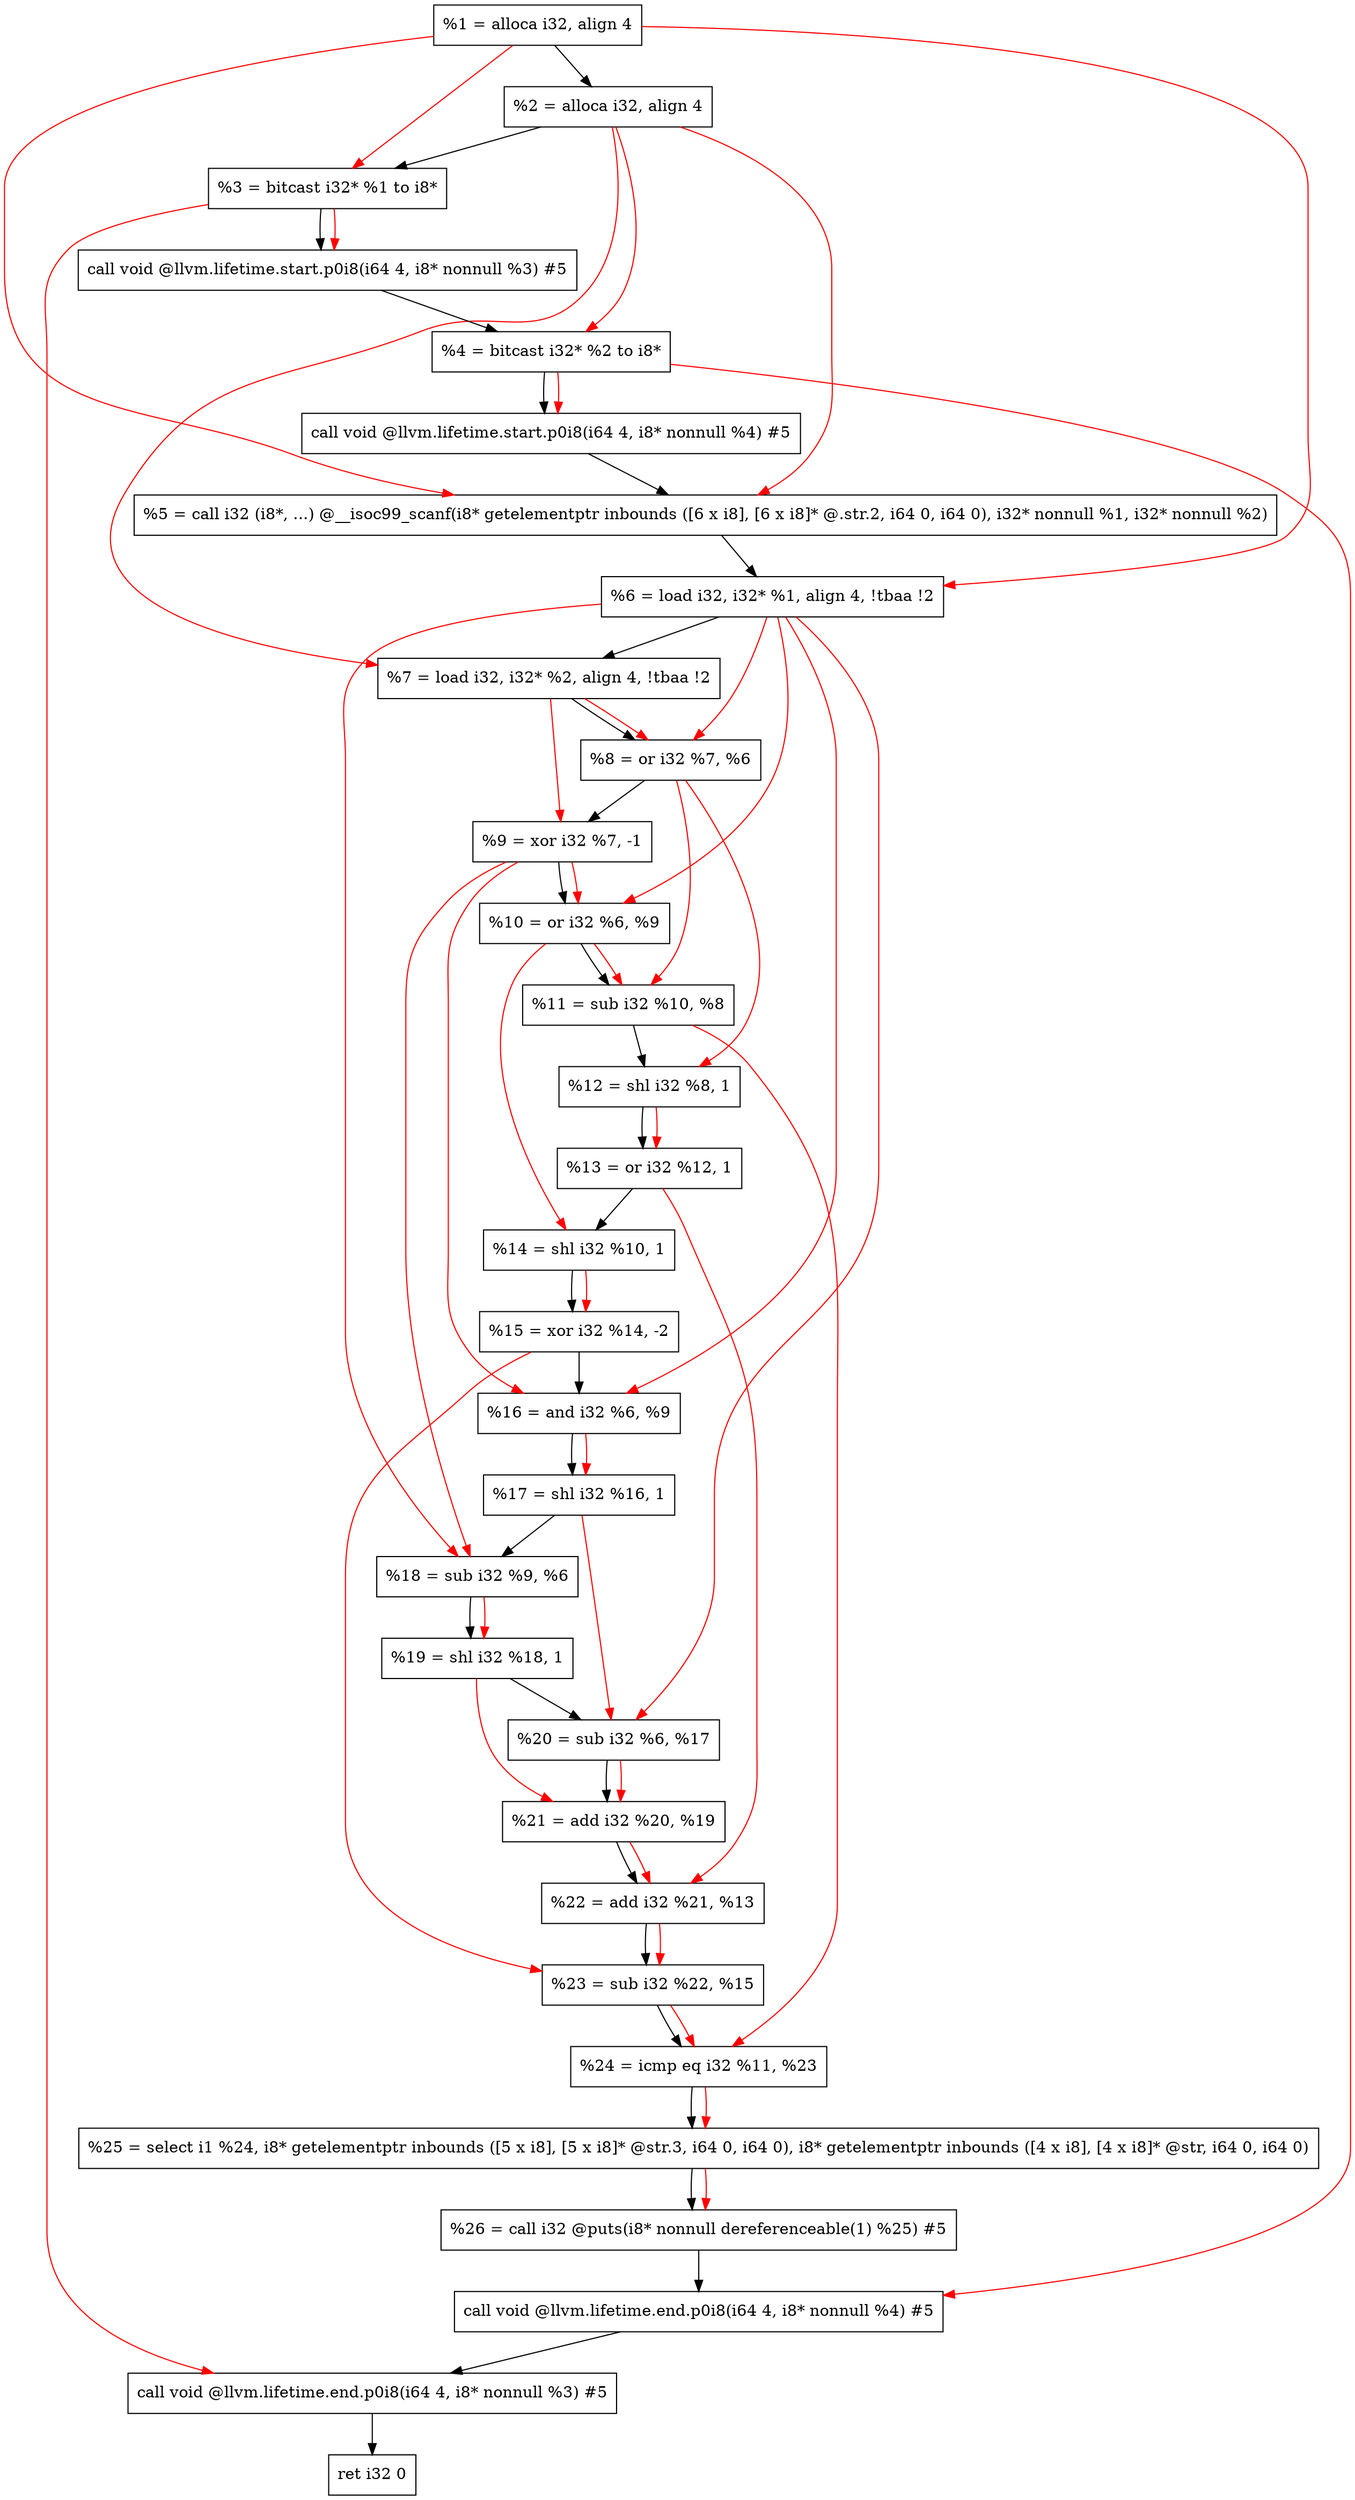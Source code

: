 digraph "DFG for'main' function" {
	Node0x2319868[shape=record, label="  %1 = alloca i32, align 4"];
	Node0x23198e8[shape=record, label="  %2 = alloca i32, align 4"];
	Node0x2319978[shape=record, label="  %3 = bitcast i32* %1 to i8*"];
	Node0x2319dd8[shape=record, label="  call void @llvm.lifetime.start.p0i8(i64 4, i8* nonnull %3) #5"];
	Node0x2319eb8[shape=record, label="  %4 = bitcast i32* %2 to i8*"];
	Node0x2319fd8[shape=record, label="  call void @llvm.lifetime.start.p0i8(i64 4, i8* nonnull %4) #5"];
	Node0x231a210[shape=record, label="  %5 = call i32 (i8*, ...) @__isoc99_scanf(i8* getelementptr inbounds ([6 x i8], [6 x i8]* @.str.2, i64 0, i64 0), i32* nonnull %1, i32* nonnull %2)"];
	Node0x231a2c8[shape=record, label="  %6 = load i32, i32* %1, align 4, !tbaa !2"];
	Node0x231b238[shape=record, label="  %7 = load i32, i32* %2, align 4, !tbaa !2"];
	Node0x231b8c0[shape=record, label="  %8 = or i32 %7, %6"];
	Node0x231b930[shape=record, label="  %9 = xor i32 %7, -1"];
	Node0x231b9a0[shape=record, label="  %10 = or i32 %6, %9"];
	Node0x231ba10[shape=record, label="  %11 = sub i32 %10, %8"];
	Node0x231ba80[shape=record, label="  %12 = shl i32 %8, 1"];
	Node0x231baf0[shape=record, label="  %13 = or i32 %12, 1"];
	Node0x231bb60[shape=record, label="  %14 = shl i32 %10, 1"];
	Node0x231bbd0[shape=record, label="  %15 = xor i32 %14, -2"];
	Node0x231bc40[shape=record, label="  %16 = and i32 %6, %9"];
	Node0x231bcb0[shape=record, label="  %17 = shl i32 %16, 1"];
	Node0x231bd20[shape=record, label="  %18 = sub i32 %9, %6"];
	Node0x231bd90[shape=record, label="  %19 = shl i32 %18, 1"];
	Node0x231be00[shape=record, label="  %20 = sub i32 %6, %17"];
	Node0x231be70[shape=record, label="  %21 = add i32 %20, %19"];
	Node0x231bee0[shape=record, label="  %22 = add i32 %21, %13"];
	Node0x231bf50[shape=record, label="  %23 = sub i32 %22, %15"];
	Node0x231bfc0[shape=record, label="  %24 = icmp eq i32 %11, %23"];
	Node0x22ba9d8[shape=record, label="  %25 = select i1 %24, i8* getelementptr inbounds ([5 x i8], [5 x i8]* @str.3, i64 0, i64 0), i8* getelementptr inbounds ([4 x i8], [4 x i8]* @str, i64 0, i64 0)"];
	Node0x231c050[shape=record, label="  %26 = call i32 @puts(i8* nonnull dereferenceable(1) %25) #5"];
	Node0x231c2a8[shape=record, label="  call void @llvm.lifetime.end.p0i8(i64 4, i8* nonnull %4) #5"];
	Node0x231c408[shape=record, label="  call void @llvm.lifetime.end.p0i8(i64 4, i8* nonnull %3) #5"];
	Node0x231c4c8[shape=record, label="  ret i32 0"];
	Node0x2319868 -> Node0x23198e8;
	Node0x23198e8 -> Node0x2319978;
	Node0x2319978 -> Node0x2319dd8;
	Node0x2319dd8 -> Node0x2319eb8;
	Node0x2319eb8 -> Node0x2319fd8;
	Node0x2319fd8 -> Node0x231a210;
	Node0x231a210 -> Node0x231a2c8;
	Node0x231a2c8 -> Node0x231b238;
	Node0x231b238 -> Node0x231b8c0;
	Node0x231b8c0 -> Node0x231b930;
	Node0x231b930 -> Node0x231b9a0;
	Node0x231b9a0 -> Node0x231ba10;
	Node0x231ba10 -> Node0x231ba80;
	Node0x231ba80 -> Node0x231baf0;
	Node0x231baf0 -> Node0x231bb60;
	Node0x231bb60 -> Node0x231bbd0;
	Node0x231bbd0 -> Node0x231bc40;
	Node0x231bc40 -> Node0x231bcb0;
	Node0x231bcb0 -> Node0x231bd20;
	Node0x231bd20 -> Node0x231bd90;
	Node0x231bd90 -> Node0x231be00;
	Node0x231be00 -> Node0x231be70;
	Node0x231be70 -> Node0x231bee0;
	Node0x231bee0 -> Node0x231bf50;
	Node0x231bf50 -> Node0x231bfc0;
	Node0x231bfc0 -> Node0x22ba9d8;
	Node0x22ba9d8 -> Node0x231c050;
	Node0x231c050 -> Node0x231c2a8;
	Node0x231c2a8 -> Node0x231c408;
	Node0x231c408 -> Node0x231c4c8;
edge [color=red]
	Node0x2319868 -> Node0x2319978;
	Node0x2319978 -> Node0x2319dd8;
	Node0x23198e8 -> Node0x2319eb8;
	Node0x2319eb8 -> Node0x2319fd8;
	Node0x2319868 -> Node0x231a210;
	Node0x23198e8 -> Node0x231a210;
	Node0x2319868 -> Node0x231a2c8;
	Node0x23198e8 -> Node0x231b238;
	Node0x231b238 -> Node0x231b8c0;
	Node0x231a2c8 -> Node0x231b8c0;
	Node0x231b238 -> Node0x231b930;
	Node0x231a2c8 -> Node0x231b9a0;
	Node0x231b930 -> Node0x231b9a0;
	Node0x231b9a0 -> Node0x231ba10;
	Node0x231b8c0 -> Node0x231ba10;
	Node0x231b8c0 -> Node0x231ba80;
	Node0x231ba80 -> Node0x231baf0;
	Node0x231b9a0 -> Node0x231bb60;
	Node0x231bb60 -> Node0x231bbd0;
	Node0x231a2c8 -> Node0x231bc40;
	Node0x231b930 -> Node0x231bc40;
	Node0x231bc40 -> Node0x231bcb0;
	Node0x231b930 -> Node0x231bd20;
	Node0x231a2c8 -> Node0x231bd20;
	Node0x231bd20 -> Node0x231bd90;
	Node0x231a2c8 -> Node0x231be00;
	Node0x231bcb0 -> Node0x231be00;
	Node0x231be00 -> Node0x231be70;
	Node0x231bd90 -> Node0x231be70;
	Node0x231be70 -> Node0x231bee0;
	Node0x231baf0 -> Node0x231bee0;
	Node0x231bee0 -> Node0x231bf50;
	Node0x231bbd0 -> Node0x231bf50;
	Node0x231ba10 -> Node0x231bfc0;
	Node0x231bf50 -> Node0x231bfc0;
	Node0x231bfc0 -> Node0x22ba9d8;
	Node0x22ba9d8 -> Node0x231c050;
	Node0x2319eb8 -> Node0x231c2a8;
	Node0x2319978 -> Node0x231c408;
}
